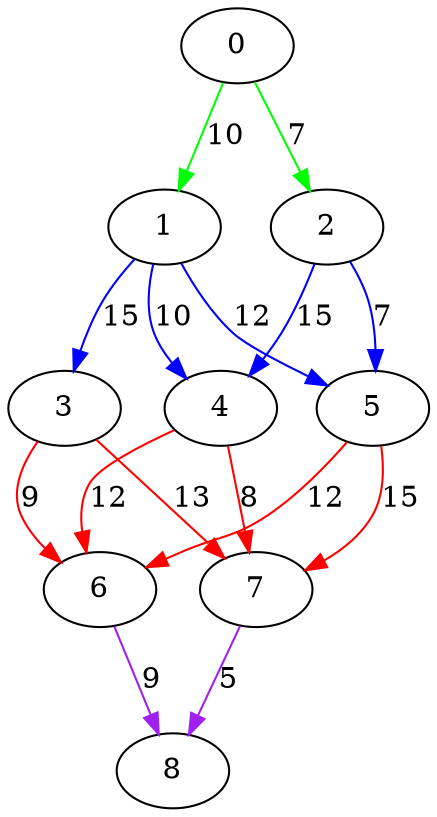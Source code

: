 digraph G {

    0 -> 1 [label="10"][color="green"];
    1 -> 3 [label="15"][color="blue"];
    3 -> 6 [label="9"][color="red"];
    6 -> 8 [label="9"][color="purple"];
    3 -> 7 [label="13"][color="red"];
    7 -> 8 [label="5"][color="purple"];
    1 -> 4 [label="10"][color="blue"];
    4 -> 6 [label="12"][color="red"];
    4 -> 7 [label="8"][color="red"];
    1 -> 5 [label="12"][color="blue"];
    5 -> 6 [label="12"][color="red"];
    5 -> 7 [label="15"][color="red"];
    0 -> 2 [label="7"][color="green"];
    2 -> 4 [label="15"][color="blue"];
    2 -> 5 [label="7"][color="blue"];

}
